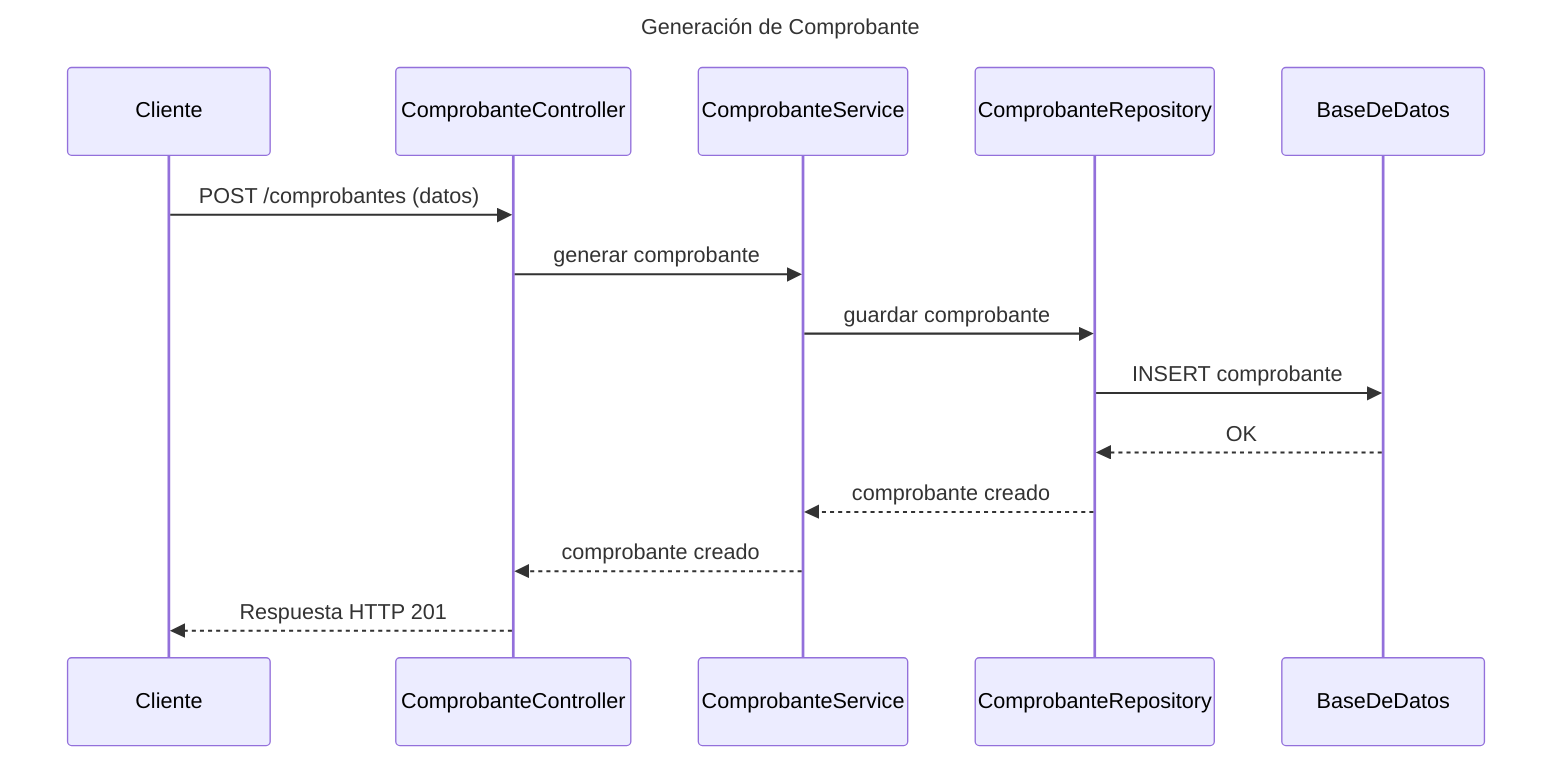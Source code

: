 ---
title: Generación de Comprobante
---
sequenceDiagram
    participant C as Cliente
    participant Ctrl as ComprobanteController
    participant S as ComprobanteService
    participant R as ComprobanteRepository
    participant DB as BaseDeDatos
    C->>Ctrl: POST /comprobantes (datos)
    Ctrl->>S: generar comprobante
    S->>R: guardar comprobante
    R->>DB: INSERT comprobante
    DB-->>R: OK
    R-->>S: comprobante creado
    S-->>Ctrl: comprobante creado
    Ctrl-->>C: Respuesta HTTP 201